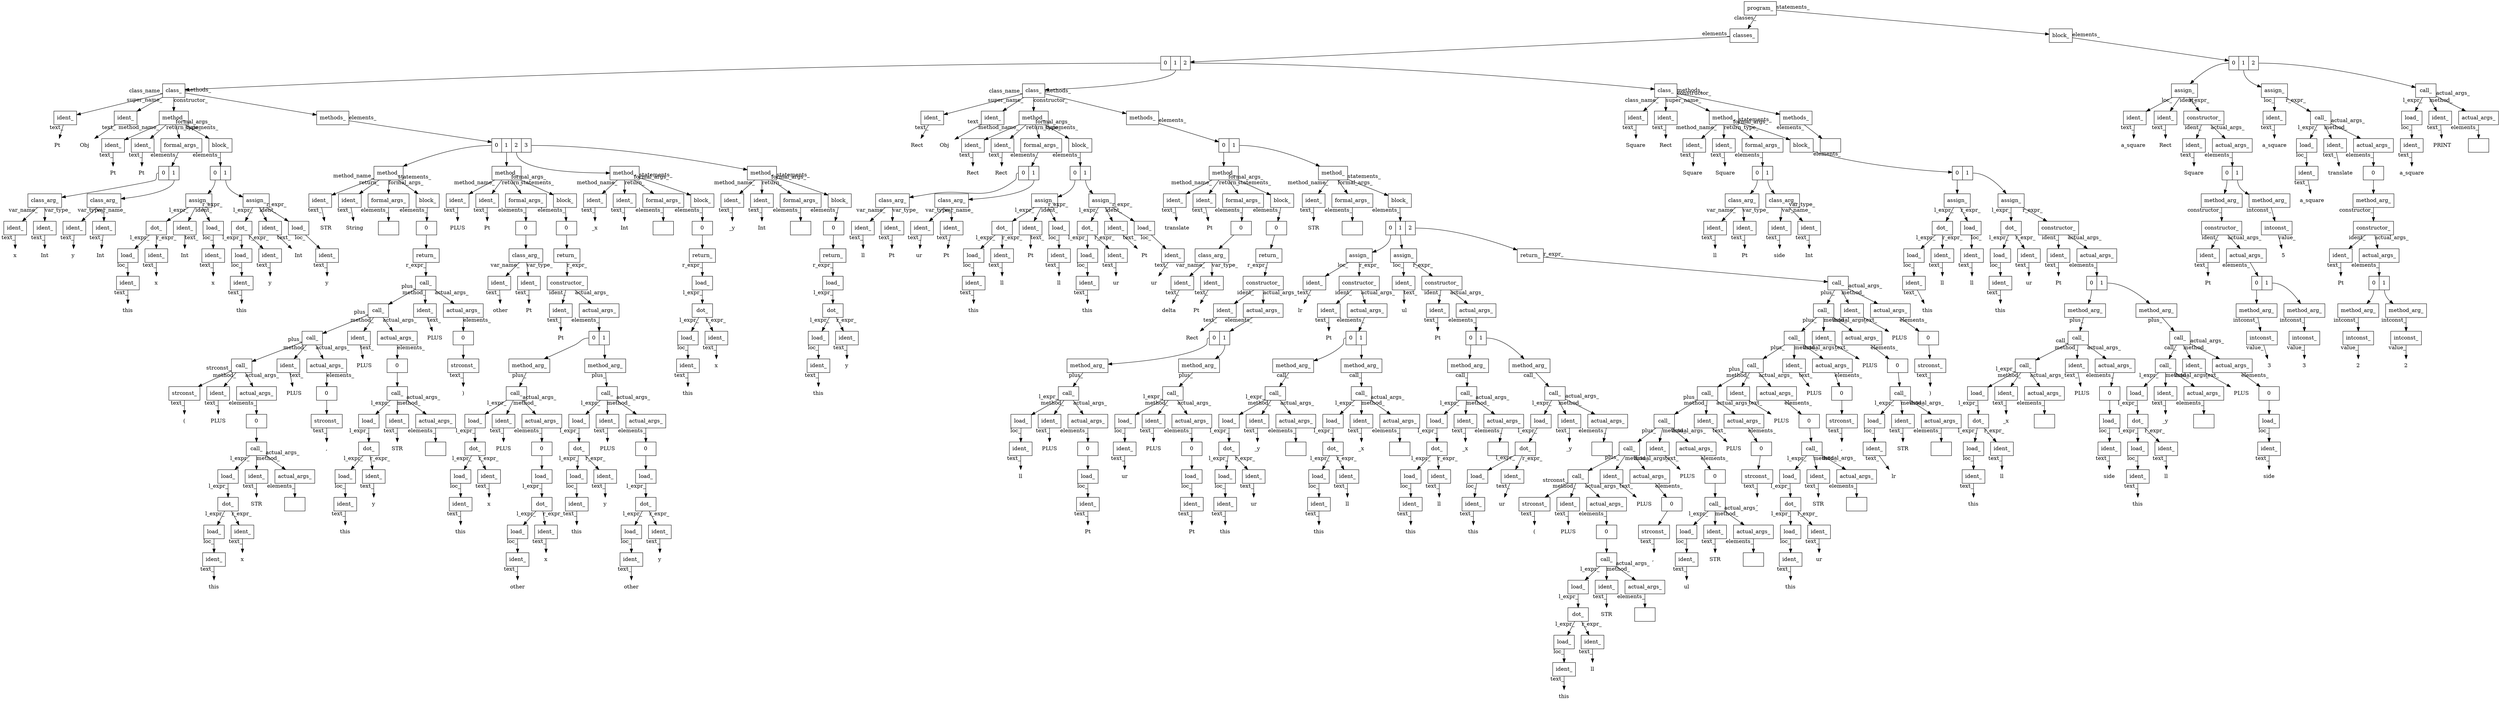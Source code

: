 digraph AST {
root[shape=box,label="program_"];
node_1[shape=box,label="classes_"];
node_2[shape=record,label="<e_0>0|<e_1>1|<e_2>2"];
node_3[shape=box,label="class_"];
node_4[shape=box,label="ident_"];
node_5[shape=plaintext,label="Pt"];
node_4 -> node_5 [taillabel="text_"];
node_3 -> node_4 [taillabel="class_name_"];
node_6[shape=box,label="ident_"];
node_7[shape=plaintext,label="Obj"];
node_6 -> node_7 [taillabel="text_"];
node_3 -> node_6 [taillabel="super_name_"];
node_8[shape=box,label="method_"];
node_9[shape=box,label="ident_"];
node_10[shape=plaintext,label="Pt"];
node_9 -> node_10 [taillabel="text_"];
node_8 -> node_9 [taillabel="method_name_"];
node_11[shape=box,label="ident_"];
node_12[shape=plaintext,label="Pt"];
node_11 -> node_12 [taillabel="text_"];
node_8 -> node_11 [taillabel="return_type_"];
node_13[shape=box,label="formal_args_"];
node_14[shape=record,label="<e_0>0|<e_1>1"];
node_15[shape=box,label="class_arg_"];
node_16[shape=box,label="ident_"];
node_17[shape=plaintext,label="x"];
node_16 -> node_17 [taillabel="text_"];
node_15 -> node_16 [taillabel="var_name_"];
node_18[shape=box,label="ident_"];
node_19[shape=plaintext,label="Int"];
node_18 -> node_19 [taillabel="text_"];
node_15 -> node_18 [taillabel="var_type_"];
node_14:e_0 -> node_15;
node_20[shape=box,label="class_arg_"];
node_21[shape=box,label="ident_"];
node_22[shape=plaintext,label="y"];
node_21 -> node_22 [taillabel="text_"];
node_20 -> node_21 [taillabel="var_name_"];
node_23[shape=box,label="ident_"];
node_24[shape=plaintext,label="Int"];
node_23 -> node_24 [taillabel="text_"];
node_20 -> node_23 [taillabel="var_type_"];
node_14:e_1 -> node_20;
node_13 -> node_14 [taillabel="elements_"];
node_8 -> node_13 [taillabel="formal_args_"];
node_25[shape=box,label="block_"];
node_26[shape=record,label="<e_0>0|<e_1>1"];
node_27[shape=box,label="assign_"];
node_28[shape=box,label="dot_"];
node_29[shape=box,label="load_"];
node_30[shape=box,label="ident_"];
node_31[shape=plaintext,label="this"];
node_30 -> node_31 [taillabel="text_"];
node_29 -> node_30 [taillabel="loc_"];
node_28 -> node_29 [taillabel="l_expr_"];
node_32[shape=box,label="ident_"];
node_33[shape=plaintext,label="x"];
node_32 -> node_33 [taillabel="text_"];
node_28 -> node_32 [taillabel="r_expr_"];
node_27 -> node_28 [taillabel="l_expr_"];
node_34[shape=box,label="ident_"];
node_35[shape=plaintext,label="Int"];
node_34 -> node_35 [taillabel="text_"];
node_27 -> node_34 [taillabel="ident_"];
node_36[shape=box,label="load_"];
node_37[shape=box,label="ident_"];
node_38[shape=plaintext,label="x"];
node_37 -> node_38 [taillabel="text_"];
node_36 -> node_37 [taillabel="loc_"];
node_27 -> node_36 [taillabel="r_expr_"];
node_26:e_0 -> node_27;
node_39[shape=box,label="assign_"];
node_40[shape=box,label="dot_"];
node_41[shape=box,label="load_"];
node_42[shape=box,label="ident_"];
node_43[shape=plaintext,label="this"];
node_42 -> node_43 [taillabel="text_"];
node_41 -> node_42 [taillabel="loc_"];
node_40 -> node_41 [taillabel="l_expr_"];
node_44[shape=box,label="ident_"];
node_45[shape=plaintext,label="y"];
node_44 -> node_45 [taillabel="text_"];
node_40 -> node_44 [taillabel="r_expr_"];
node_39 -> node_40 [taillabel="l_expr_"];
node_46[shape=box,label="ident_"];
node_47[shape=plaintext,label="Int"];
node_46 -> node_47 [taillabel="text_"];
node_39 -> node_46 [taillabel="ident_"];
node_48[shape=box,label="load_"];
node_49[shape=box,label="ident_"];
node_50[shape=plaintext,label="y"];
node_49 -> node_50 [taillabel="text_"];
node_48 -> node_49 [taillabel="loc_"];
node_39 -> node_48 [taillabel="r_expr_"];
node_26:e_1 -> node_39;
node_25 -> node_26 [taillabel="elements_"];
node_8 -> node_25 [taillabel="statements_"];
node_3 -> node_8 [taillabel="constructor_"];
node_51[shape=box,label="methods_"];
node_52[shape=record,label="<e_0>0|<e_1>1|<e_2>2|<e_3>3"];
node_53[shape=box,label="method_"];
node_54[shape=box,label="ident_"];
node_55[shape=plaintext,label="STR"];
node_54 -> node_55 [taillabel="text_"];
node_53 -> node_54 [taillabel="method_name_"];
node_56[shape=box,label="ident_"];
node_57[shape=plaintext,label="String"];
node_56 -> node_57 [taillabel="text_"];
node_53 -> node_56 [taillabel="return_"];
node_58[shape=box,label="formal_args_"];
node_59[shape=record,label=""];
node_58 -> node_59 [taillabel="elements_"];
node_53 -> node_58 [taillabel="formal_args_"];
node_60[shape=box,label="block_"];
node_61[shape=record,label="<e_0>0"];
node_62[shape=box,label="return_"];
node_63[shape=box,label="call_"];
node_64[shape=box,label="call_"];
node_65[shape=box,label="call_"];
node_66[shape=box,label="call_"];
node_67[shape=box,label="strconst_"];
node_68[shape=plaintext,label="("];
node_67 -> node_68 [taillabel="text_"];
node_66 -> node_67 [taillabel="strconst_"];
node_69[shape=box,label="ident_"];
node_70[shape=plaintext,label="PLUS"];
node_69 -> node_70 [taillabel="text_"];
node_66 -> node_69 [taillabel="method_"];
node_71[shape=box,label="actual_args_"];
node_72[shape=record,label="<e_0>0"];
node_73[shape=box,label="call_"];
node_74[shape=box,label="load_"];
node_75[shape=box,label="dot_"];
node_76[shape=box,label="load_"];
node_77[shape=box,label="ident_"];
node_78[shape=plaintext,label="this"];
node_77 -> node_78 [taillabel="text_"];
node_76 -> node_77 [taillabel="loc_"];
node_75 -> node_76 [taillabel="l_expr_"];
node_79[shape=box,label="ident_"];
node_80[shape=plaintext,label="x"];
node_79 -> node_80 [taillabel="text_"];
node_75 -> node_79 [taillabel="r_expr_"];
node_74 -> node_75 [taillabel="l_expr_"];
node_73 -> node_74 [taillabel="l_expr_"];
node_81[shape=box,label="ident_"];
node_82[shape=plaintext,label="STR"];
node_81 -> node_82 [taillabel="text_"];
node_73 -> node_81 [taillabel="method_"];
node_83[shape=box,label="actual_args_"];
node_84[shape=record,label=""];
node_83 -> node_84 [taillabel="elements_"];
node_73 -> node_83 [taillabel="actual_args_"];
node_72:e_0 -> node_73;
node_71 -> node_72 [taillabel="elements_"];
node_66 -> node_71 [taillabel="actual_args_"];
node_65 -> node_66 [taillabel="plus_"];
node_85[shape=box,label="ident_"];
node_86[shape=plaintext,label="PLUS"];
node_85 -> node_86 [taillabel="text_"];
node_65 -> node_85 [taillabel="method_"];
node_87[shape=box,label="actual_args_"];
node_88[shape=record,label="<e_0>0"];
node_89[shape=box,label="strconst_"];
node_90[shape=plaintext,label=","];
node_89 -> node_90 [taillabel="text_"];
node_88:e_0 -> node_89;
node_87 -> node_88 [taillabel="elements_"];
node_65 -> node_87 [taillabel="actual_args_"];
node_64 -> node_65 [taillabel="plus_"];
node_91[shape=box,label="ident_"];
node_92[shape=plaintext,label="PLUS"];
node_91 -> node_92 [taillabel="text_"];
node_64 -> node_91 [taillabel="method_"];
node_93[shape=box,label="actual_args_"];
node_94[shape=record,label="<e_0>0"];
node_95[shape=box,label="call_"];
node_96[shape=box,label="load_"];
node_97[shape=box,label="dot_"];
node_98[shape=box,label="load_"];
node_99[shape=box,label="ident_"];
node_100[shape=plaintext,label="this"];
node_99 -> node_100 [taillabel="text_"];
node_98 -> node_99 [taillabel="loc_"];
node_97 -> node_98 [taillabel="l_expr_"];
node_101[shape=box,label="ident_"];
node_102[shape=plaintext,label="y"];
node_101 -> node_102 [taillabel="text_"];
node_97 -> node_101 [taillabel="r_expr_"];
node_96 -> node_97 [taillabel="l_expr_"];
node_95 -> node_96 [taillabel="l_expr_"];
node_103[shape=box,label="ident_"];
node_104[shape=plaintext,label="STR"];
node_103 -> node_104 [taillabel="text_"];
node_95 -> node_103 [taillabel="method_"];
node_105[shape=box,label="actual_args_"];
node_106[shape=record,label=""];
node_105 -> node_106 [taillabel="elements_"];
node_95 -> node_105 [taillabel="actual_args_"];
node_94:e_0 -> node_95;
node_93 -> node_94 [taillabel="elements_"];
node_64 -> node_93 [taillabel="actual_args_"];
node_63 -> node_64 [taillabel="plus_"];
node_107[shape=box,label="ident_"];
node_108[shape=plaintext,label="PLUS"];
node_107 -> node_108 [taillabel="text_"];
node_63 -> node_107 [taillabel="method_"];
node_109[shape=box,label="actual_args_"];
node_110[shape=record,label="<e_0>0"];
node_111[shape=box,label="strconst_"];
node_112[shape=plaintext,label=")"];
node_111 -> node_112 [taillabel="text_"];
node_110:e_0 -> node_111;
node_109 -> node_110 [taillabel="elements_"];
node_63 -> node_109 [taillabel="actual_args_"];
node_62 -> node_63 [taillabel="r_expr_"];
node_61:e_0 -> node_62;
node_60 -> node_61 [taillabel="elements_"];
node_53 -> node_60 [taillabel="statements_"];
node_52:e_0 -> node_53;
node_113[shape=box,label="method_"];
node_114[shape=box,label="ident_"];
node_115[shape=plaintext,label="PLUS"];
node_114 -> node_115 [taillabel="text_"];
node_113 -> node_114 [taillabel="method_name_"];
node_116[shape=box,label="ident_"];
node_117[shape=plaintext,label="Pt"];
node_116 -> node_117 [taillabel="text_"];
node_113 -> node_116 [taillabel="return_"];
node_118[shape=box,label="formal_args_"];
node_119[shape=record,label="<e_0>0"];
node_120[shape=box,label="class_arg_"];
node_121[shape=box,label="ident_"];
node_122[shape=plaintext,label="other"];
node_121 -> node_122 [taillabel="text_"];
node_120 -> node_121 [taillabel="var_name_"];
node_123[shape=box,label="ident_"];
node_124[shape=plaintext,label="Pt"];
node_123 -> node_124 [taillabel="text_"];
node_120 -> node_123 [taillabel="var_type_"];
node_119:e_0 -> node_120;
node_118 -> node_119 [taillabel="elements_"];
node_113 -> node_118 [taillabel="formal_args_"];
node_125[shape=box,label="block_"];
node_126[shape=record,label="<e_0>0"];
node_127[shape=box,label="return_"];
node_128[shape=box,label="constructor_"];
node_129[shape=box,label="ident_"];
node_130[shape=plaintext,label="Pt"];
node_129 -> node_130 [taillabel="text_"];
node_128 -> node_129 [taillabel="ident_"];
node_131[shape=box,label="actual_args_"];
node_132[shape=record,label="<e_0>0|<e_1>1"];
node_133[shape=box,label="method_arg_"];
node_134[shape=box,label="call_"];
node_135[shape=box,label="load_"];
node_136[shape=box,label="dot_"];
node_137[shape=box,label="load_"];
node_138[shape=box,label="ident_"];
node_139[shape=plaintext,label="this"];
node_138 -> node_139 [taillabel="text_"];
node_137 -> node_138 [taillabel="loc_"];
node_136 -> node_137 [taillabel="l_expr_"];
node_140[shape=box,label="ident_"];
node_141[shape=plaintext,label="x"];
node_140 -> node_141 [taillabel="text_"];
node_136 -> node_140 [taillabel="r_expr_"];
node_135 -> node_136 [taillabel="l_expr_"];
node_134 -> node_135 [taillabel="l_expr_"];
node_142[shape=box,label="ident_"];
node_143[shape=plaintext,label="PLUS"];
node_142 -> node_143 [taillabel="text_"];
node_134 -> node_142 [taillabel="method_"];
node_144[shape=box,label="actual_args_"];
node_145[shape=record,label="<e_0>0"];
node_146[shape=box,label="load_"];
node_147[shape=box,label="dot_"];
node_148[shape=box,label="load_"];
node_149[shape=box,label="ident_"];
node_150[shape=plaintext,label="other"];
node_149 -> node_150 [taillabel="text_"];
node_148 -> node_149 [taillabel="loc_"];
node_147 -> node_148 [taillabel="l_expr_"];
node_151[shape=box,label="ident_"];
node_152[shape=plaintext,label="x"];
node_151 -> node_152 [taillabel="text_"];
node_147 -> node_151 [taillabel="r_expr_"];
node_146 -> node_147 [taillabel="l_expr_"];
node_145:e_0 -> node_146;
node_144 -> node_145 [taillabel="elements_"];
node_134 -> node_144 [taillabel="actual_args_"];
node_133 -> node_134 [taillabel="plus_"];
node_132:e_0 -> node_133;
node_153[shape=box,label="method_arg_"];
node_154[shape=box,label="call_"];
node_155[shape=box,label="load_"];
node_156[shape=box,label="dot_"];
node_157[shape=box,label="load_"];
node_158[shape=box,label="ident_"];
node_159[shape=plaintext,label="this"];
node_158 -> node_159 [taillabel="text_"];
node_157 -> node_158 [taillabel="loc_"];
node_156 -> node_157 [taillabel="l_expr_"];
node_160[shape=box,label="ident_"];
node_161[shape=plaintext,label="y"];
node_160 -> node_161 [taillabel="text_"];
node_156 -> node_160 [taillabel="r_expr_"];
node_155 -> node_156 [taillabel="l_expr_"];
node_154 -> node_155 [taillabel="l_expr_"];
node_162[shape=box,label="ident_"];
node_163[shape=plaintext,label="PLUS"];
node_162 -> node_163 [taillabel="text_"];
node_154 -> node_162 [taillabel="method_"];
node_164[shape=box,label="actual_args_"];
node_165[shape=record,label="<e_0>0"];
node_166[shape=box,label="load_"];
node_167[shape=box,label="dot_"];
node_168[shape=box,label="load_"];
node_169[shape=box,label="ident_"];
node_170[shape=plaintext,label="other"];
node_169 -> node_170 [taillabel="text_"];
node_168 -> node_169 [taillabel="loc_"];
node_167 -> node_168 [taillabel="l_expr_"];
node_171[shape=box,label="ident_"];
node_172[shape=plaintext,label="y"];
node_171 -> node_172 [taillabel="text_"];
node_167 -> node_171 [taillabel="r_expr_"];
node_166 -> node_167 [taillabel="l_expr_"];
node_165:e_0 -> node_166;
node_164 -> node_165 [taillabel="elements_"];
node_154 -> node_164 [taillabel="actual_args_"];
node_153 -> node_154 [taillabel="plus_"];
node_132:e_1 -> node_153;
node_131 -> node_132 [taillabel="elements_"];
node_128 -> node_131 [taillabel="actual_args_"];
node_127 -> node_128 [taillabel="r_expr_"];
node_126:e_0 -> node_127;
node_125 -> node_126 [taillabel="elements_"];
node_113 -> node_125 [taillabel="statements_"];
node_52:e_1 -> node_113;
node_173[shape=box,label="method_"];
node_174[shape=box,label="ident_"];
node_175[shape=plaintext,label="_x"];
node_174 -> node_175 [taillabel="text_"];
node_173 -> node_174 [taillabel="method_name_"];
node_176[shape=box,label="ident_"];
node_177[shape=plaintext,label="Int"];
node_176 -> node_177 [taillabel="text_"];
node_173 -> node_176 [taillabel="return_"];
node_178[shape=box,label="formal_args_"];
node_179[shape=record,label=""];
node_178 -> node_179 [taillabel="elements_"];
node_173 -> node_178 [taillabel="formal_args_"];
node_180[shape=box,label="block_"];
node_181[shape=record,label="<e_0>0"];
node_182[shape=box,label="return_"];
node_183[shape=box,label="load_"];
node_184[shape=box,label="dot_"];
node_185[shape=box,label="load_"];
node_186[shape=box,label="ident_"];
node_187[shape=plaintext,label="this"];
node_186 -> node_187 [taillabel="text_"];
node_185 -> node_186 [taillabel="loc_"];
node_184 -> node_185 [taillabel="l_expr_"];
node_188[shape=box,label="ident_"];
node_189[shape=plaintext,label="x"];
node_188 -> node_189 [taillabel="text_"];
node_184 -> node_188 [taillabel="r_expr_"];
node_183 -> node_184 [taillabel="l_expr_"];
node_182 -> node_183 [taillabel="r_expr_"];
node_181:e_0 -> node_182;
node_180 -> node_181 [taillabel="elements_"];
node_173 -> node_180 [taillabel="statements_"];
node_52:e_2 -> node_173;
node_190[shape=box,label="method_"];
node_191[shape=box,label="ident_"];
node_192[shape=plaintext,label="_y"];
node_191 -> node_192 [taillabel="text_"];
node_190 -> node_191 [taillabel="method_name_"];
node_193[shape=box,label="ident_"];
node_194[shape=plaintext,label="Int"];
node_193 -> node_194 [taillabel="text_"];
node_190 -> node_193 [taillabel="return_"];
node_195[shape=box,label="formal_args_"];
node_196[shape=record,label=""];
node_195 -> node_196 [taillabel="elements_"];
node_190 -> node_195 [taillabel="formal_args_"];
node_197[shape=box,label="block_"];
node_198[shape=record,label="<e_0>0"];
node_199[shape=box,label="return_"];
node_200[shape=box,label="load_"];
node_201[shape=box,label="dot_"];
node_202[shape=box,label="load_"];
node_203[shape=box,label="ident_"];
node_204[shape=plaintext,label="this"];
node_203 -> node_204 [taillabel="text_"];
node_202 -> node_203 [taillabel="loc_"];
node_201 -> node_202 [taillabel="l_expr_"];
node_205[shape=box,label="ident_"];
node_206[shape=plaintext,label="y"];
node_205 -> node_206 [taillabel="text_"];
node_201 -> node_205 [taillabel="r_expr_"];
node_200 -> node_201 [taillabel="l_expr_"];
node_199 -> node_200 [taillabel="r_expr_"];
node_198:e_0 -> node_199;
node_197 -> node_198 [taillabel="elements_"];
node_190 -> node_197 [taillabel="statements_"];
node_52:e_3 -> node_190;
node_51 -> node_52 [taillabel="elements_"];
node_3 -> node_51 [taillabel="methods_"];
node_2:e_0 -> node_3;
node_207[shape=box,label="class_"];
node_208[shape=box,label="ident_"];
node_209[shape=plaintext,label="Rect"];
node_208 -> node_209 [taillabel="text_"];
node_207 -> node_208 [taillabel="class_name_"];
node_210[shape=box,label="ident_"];
node_211[shape=plaintext,label="Obj"];
node_210 -> node_211 [taillabel="text_"];
node_207 -> node_210 [taillabel="super_name_"];
node_212[shape=box,label="method_"];
node_213[shape=box,label="ident_"];
node_214[shape=plaintext,label="Rect"];
node_213 -> node_214 [taillabel="text_"];
node_212 -> node_213 [taillabel="method_name_"];
node_215[shape=box,label="ident_"];
node_216[shape=plaintext,label="Rect"];
node_215 -> node_216 [taillabel="text_"];
node_212 -> node_215 [taillabel="return_type_"];
node_217[shape=box,label="formal_args_"];
node_218[shape=record,label="<e_0>0|<e_1>1"];
node_219[shape=box,label="class_arg_"];
node_220[shape=box,label="ident_"];
node_221[shape=plaintext,label="ll"];
node_220 -> node_221 [taillabel="text_"];
node_219 -> node_220 [taillabel="var_name_"];
node_222[shape=box,label="ident_"];
node_223[shape=plaintext,label="Pt"];
node_222 -> node_223 [taillabel="text_"];
node_219 -> node_222 [taillabel="var_type_"];
node_218:e_0 -> node_219;
node_224[shape=box,label="class_arg_"];
node_225[shape=box,label="ident_"];
node_226[shape=plaintext,label="ur"];
node_225 -> node_226 [taillabel="text_"];
node_224 -> node_225 [taillabel="var_name_"];
node_227[shape=box,label="ident_"];
node_228[shape=plaintext,label="Pt"];
node_227 -> node_228 [taillabel="text_"];
node_224 -> node_227 [taillabel="var_type_"];
node_218:e_1 -> node_224;
node_217 -> node_218 [taillabel="elements_"];
node_212 -> node_217 [taillabel="formal_args_"];
node_229[shape=box,label="block_"];
node_230[shape=record,label="<e_0>0|<e_1>1"];
node_231[shape=box,label="assign_"];
node_232[shape=box,label="dot_"];
node_233[shape=box,label="load_"];
node_234[shape=box,label="ident_"];
node_235[shape=plaintext,label="this"];
node_234 -> node_235 [taillabel="text_"];
node_233 -> node_234 [taillabel="loc_"];
node_232 -> node_233 [taillabel="l_expr_"];
node_236[shape=box,label="ident_"];
node_237[shape=plaintext,label="ll"];
node_236 -> node_237 [taillabel="text_"];
node_232 -> node_236 [taillabel="r_expr_"];
node_231 -> node_232 [taillabel="l_expr_"];
node_238[shape=box,label="ident_"];
node_239[shape=plaintext,label="Pt"];
node_238 -> node_239 [taillabel="text_"];
node_231 -> node_238 [taillabel="ident_"];
node_240[shape=box,label="load_"];
node_241[shape=box,label="ident_"];
node_242[shape=plaintext,label="ll"];
node_241 -> node_242 [taillabel="text_"];
node_240 -> node_241 [taillabel="loc_"];
node_231 -> node_240 [taillabel="r_expr_"];
node_230:e_0 -> node_231;
node_243[shape=box,label="assign_"];
node_244[shape=box,label="dot_"];
node_245[shape=box,label="load_"];
node_246[shape=box,label="ident_"];
node_247[shape=plaintext,label="this"];
node_246 -> node_247 [taillabel="text_"];
node_245 -> node_246 [taillabel="loc_"];
node_244 -> node_245 [taillabel="l_expr_"];
node_248[shape=box,label="ident_"];
node_249[shape=plaintext,label="ur"];
node_248 -> node_249 [taillabel="text_"];
node_244 -> node_248 [taillabel="r_expr_"];
node_243 -> node_244 [taillabel="l_expr_"];
node_250[shape=box,label="ident_"];
node_251[shape=plaintext,label="Pt"];
node_250 -> node_251 [taillabel="text_"];
node_243 -> node_250 [taillabel="ident_"];
node_252[shape=box,label="load_"];
node_253[shape=box,label="ident_"];
node_254[shape=plaintext,label="ur"];
node_253 -> node_254 [taillabel="text_"];
node_252 -> node_253 [taillabel="loc_"];
node_243 -> node_252 [taillabel="r_expr_"];
node_230:e_1 -> node_243;
node_229 -> node_230 [taillabel="elements_"];
node_212 -> node_229 [taillabel="statements_"];
node_207 -> node_212 [taillabel="constructor_"];
node_255[shape=box,label="methods_"];
node_256[shape=record,label="<e_0>0|<e_1>1"];
node_257[shape=box,label="method_"];
node_258[shape=box,label="ident_"];
node_259[shape=plaintext,label="translate"];
node_258 -> node_259 [taillabel="text_"];
node_257 -> node_258 [taillabel="method_name_"];
node_260[shape=box,label="ident_"];
node_261[shape=plaintext,label="Pt"];
node_260 -> node_261 [taillabel="text_"];
node_257 -> node_260 [taillabel="return_"];
node_262[shape=box,label="formal_args_"];
node_263[shape=record,label="<e_0>0"];
node_264[shape=box,label="class_arg_"];
node_265[shape=box,label="ident_"];
node_266[shape=plaintext,label="delta"];
node_265 -> node_266 [taillabel="text_"];
node_264 -> node_265 [taillabel="var_name_"];
node_267[shape=box,label="ident_"];
node_268[shape=plaintext,label="Pt"];
node_267 -> node_268 [taillabel="text_"];
node_264 -> node_267 [taillabel="var_type_"];
node_263:e_0 -> node_264;
node_262 -> node_263 [taillabel="elements_"];
node_257 -> node_262 [taillabel="formal_args_"];
node_269[shape=box,label="block_"];
node_270[shape=record,label="<e_0>0"];
node_271[shape=box,label="return_"];
node_272[shape=box,label="constructor_"];
node_273[shape=box,label="ident_"];
node_274[shape=plaintext,label="Rect"];
node_273 -> node_274 [taillabel="text_"];
node_272 -> node_273 [taillabel="ident_"];
node_275[shape=box,label="actual_args_"];
node_276[shape=record,label="<e_0>0|<e_1>1"];
node_277[shape=box,label="method_arg_"];
node_278[shape=box,label="call_"];
node_279[shape=box,label="load_"];
node_280[shape=box,label="ident_"];
node_281[shape=plaintext,label="ll"];
node_280 -> node_281 [taillabel="text_"];
node_279 -> node_280 [taillabel="loc_"];
node_278 -> node_279 [taillabel="l_expr_"];
node_282[shape=box,label="ident_"];
node_283[shape=plaintext,label="PLUS"];
node_282 -> node_283 [taillabel="text_"];
node_278 -> node_282 [taillabel="method_"];
node_284[shape=box,label="actual_args_"];
node_285[shape=record,label="<e_0>0"];
node_286[shape=box,label="load_"];
node_287[shape=box,label="ident_"];
node_288[shape=plaintext,label="Pt"];
node_287 -> node_288 [taillabel="text_"];
node_286 -> node_287 [taillabel="loc_"];
node_285:e_0 -> node_286;
node_284 -> node_285 [taillabel="elements_"];
node_278 -> node_284 [taillabel="actual_args_"];
node_277 -> node_278 [taillabel="plus_"];
node_276:e_0 -> node_277;
node_289[shape=box,label="method_arg_"];
node_290[shape=box,label="call_"];
node_291[shape=box,label="load_"];
node_292[shape=box,label="ident_"];
node_293[shape=plaintext,label="ur"];
node_292 -> node_293 [taillabel="text_"];
node_291 -> node_292 [taillabel="loc_"];
node_290 -> node_291 [taillabel="l_expr_"];
node_294[shape=box,label="ident_"];
node_295[shape=plaintext,label="PLUS"];
node_294 -> node_295 [taillabel="text_"];
node_290 -> node_294 [taillabel="method_"];
node_296[shape=box,label="actual_args_"];
node_297[shape=record,label="<e_0>0"];
node_298[shape=box,label="load_"];
node_299[shape=box,label="ident_"];
node_300[shape=plaintext,label="Pt"];
node_299 -> node_300 [taillabel="text_"];
node_298 -> node_299 [taillabel="loc_"];
node_297:e_0 -> node_298;
node_296 -> node_297 [taillabel="elements_"];
node_290 -> node_296 [taillabel="actual_args_"];
node_289 -> node_290 [taillabel="plus_"];
node_276:e_1 -> node_289;
node_275 -> node_276 [taillabel="elements_"];
node_272 -> node_275 [taillabel="actual_args_"];
node_271 -> node_272 [taillabel="r_expr_"];
node_270:e_0 -> node_271;
node_269 -> node_270 [taillabel="elements_"];
node_257 -> node_269 [taillabel="statements_"];
node_256:e_0 -> node_257;
node_301[shape=box,label="method_"];
node_302[shape=box,label="ident_"];
node_303[shape=plaintext,label="STR"];
node_302 -> node_303 [taillabel="text_"];
node_301 -> node_302 [taillabel="method_name_"];
node_304[shape=box,label="formal_args_"];
node_305[shape=record,label=""];
node_304 -> node_305 [taillabel="elements_"];
node_301 -> node_304 [taillabel="formal_args_"];
node_306[shape=box,label="block_"];
node_307[shape=record,label="<e_0>0|<e_1>1|<e_2>2"];
node_308[shape=box,label="assign_"];
node_309[shape=box,label="ident_"];
node_310[shape=plaintext,label="lr"];
node_309 -> node_310 [taillabel="text_"];
node_308 -> node_309 [taillabel="loc_"];
node_311[shape=box,label="constructor_"];
node_312[shape=box,label="ident_"];
node_313[shape=plaintext,label="Pt"];
node_312 -> node_313 [taillabel="text_"];
node_311 -> node_312 [taillabel="ident_"];
node_314[shape=box,label="actual_args_"];
node_315[shape=record,label="<e_0>0|<e_1>1"];
node_316[shape=box,label="method_arg_"];
node_317[shape=box,label="call_"];
node_318[shape=box,label="load_"];
node_319[shape=box,label="dot_"];
node_320[shape=box,label="load_"];
node_321[shape=box,label="ident_"];
node_322[shape=plaintext,label="this"];
node_321 -> node_322 [taillabel="text_"];
node_320 -> node_321 [taillabel="loc_"];
node_319 -> node_320 [taillabel="l_expr_"];
node_323[shape=box,label="ident_"];
node_324[shape=plaintext,label="ur"];
node_323 -> node_324 [taillabel="text_"];
node_319 -> node_323 [taillabel="r_expr_"];
node_318 -> node_319 [taillabel="l_expr_"];
node_317 -> node_318 [taillabel="l_expr_"];
node_325[shape=box,label="ident_"];
node_326[shape=plaintext,label="_y"];
node_325 -> node_326 [taillabel="text_"];
node_317 -> node_325 [taillabel="method_"];
node_327[shape=box,label="actual_args_"];
node_328[shape=record,label=""];
node_327 -> node_328 [taillabel="elements_"];
node_317 -> node_327 [taillabel="actual_args_"];
node_316 -> node_317 [taillabel="call_"];
node_315:e_0 -> node_316;
node_329[shape=box,label="method_arg_"];
node_330[shape=box,label="call_"];
node_331[shape=box,label="load_"];
node_332[shape=box,label="dot_"];
node_333[shape=box,label="load_"];
node_334[shape=box,label="ident_"];
node_335[shape=plaintext,label="this"];
node_334 -> node_335 [taillabel="text_"];
node_333 -> node_334 [taillabel="loc_"];
node_332 -> node_333 [taillabel="l_expr_"];
node_336[shape=box,label="ident_"];
node_337[shape=plaintext,label="ll"];
node_336 -> node_337 [taillabel="text_"];
node_332 -> node_336 [taillabel="r_expr_"];
node_331 -> node_332 [taillabel="l_expr_"];
node_330 -> node_331 [taillabel="l_expr_"];
node_338[shape=box,label="ident_"];
node_339[shape=plaintext,label="_x"];
node_338 -> node_339 [taillabel="text_"];
node_330 -> node_338 [taillabel="method_"];
node_340[shape=box,label="actual_args_"];
node_341[shape=record,label=""];
node_340 -> node_341 [taillabel="elements_"];
node_330 -> node_340 [taillabel="actual_args_"];
node_329 -> node_330 [taillabel="call_"];
node_315:e_1 -> node_329;
node_314 -> node_315 [taillabel="elements_"];
node_311 -> node_314 [taillabel="actual_args_"];
node_308 -> node_311 [taillabel="r_expr_"];
node_307:e_0 -> node_308;
node_342[shape=box,label="assign_"];
node_343[shape=box,label="ident_"];
node_344[shape=plaintext,label="ul"];
node_343 -> node_344 [taillabel="text_"];
node_342 -> node_343 [taillabel="loc_"];
node_345[shape=box,label="constructor_"];
node_346[shape=box,label="ident_"];
node_347[shape=plaintext,label="Pt"];
node_346 -> node_347 [taillabel="text_"];
node_345 -> node_346 [taillabel="ident_"];
node_348[shape=box,label="actual_args_"];
node_349[shape=record,label="<e_0>0|<e_1>1"];
node_350[shape=box,label="method_arg_"];
node_351[shape=box,label="call_"];
node_352[shape=box,label="load_"];
node_353[shape=box,label="dot_"];
node_354[shape=box,label="load_"];
node_355[shape=box,label="ident_"];
node_356[shape=plaintext,label="this"];
node_355 -> node_356 [taillabel="text_"];
node_354 -> node_355 [taillabel="loc_"];
node_353 -> node_354 [taillabel="l_expr_"];
node_357[shape=box,label="ident_"];
node_358[shape=plaintext,label="ll"];
node_357 -> node_358 [taillabel="text_"];
node_353 -> node_357 [taillabel="r_expr_"];
node_352 -> node_353 [taillabel="l_expr_"];
node_351 -> node_352 [taillabel="l_expr_"];
node_359[shape=box,label="ident_"];
node_360[shape=plaintext,label="_x"];
node_359 -> node_360 [taillabel="text_"];
node_351 -> node_359 [taillabel="method_"];
node_361[shape=box,label="actual_args_"];
node_362[shape=record,label=""];
node_361 -> node_362 [taillabel="elements_"];
node_351 -> node_361 [taillabel="actual_args_"];
node_350 -> node_351 [taillabel="call_"];
node_349:e_0 -> node_350;
node_363[shape=box,label="method_arg_"];
node_364[shape=box,label="call_"];
node_365[shape=box,label="load_"];
node_366[shape=box,label="dot_"];
node_367[shape=box,label="load_"];
node_368[shape=box,label="ident_"];
node_369[shape=plaintext,label="this"];
node_368 -> node_369 [taillabel="text_"];
node_367 -> node_368 [taillabel="loc_"];
node_366 -> node_367 [taillabel="l_expr_"];
node_370[shape=box,label="ident_"];
node_371[shape=plaintext,label="ur"];
node_370 -> node_371 [taillabel="text_"];
node_366 -> node_370 [taillabel="r_expr_"];
node_365 -> node_366 [taillabel="l_expr_"];
node_364 -> node_365 [taillabel="l_expr_"];
node_372[shape=box,label="ident_"];
node_373[shape=plaintext,label="_y"];
node_372 -> node_373 [taillabel="text_"];
node_364 -> node_372 [taillabel="method_"];
node_374[shape=box,label="actual_args_"];
node_375[shape=record,label=""];
node_374 -> node_375 [taillabel="elements_"];
node_364 -> node_374 [taillabel="actual_args_"];
node_363 -> node_364 [taillabel="call_"];
node_349:e_1 -> node_363;
node_348 -> node_349 [taillabel="elements_"];
node_345 -> node_348 [taillabel="actual_args_"];
node_342 -> node_345 [taillabel="r_expr_"];
node_307:e_1 -> node_342;
node_376[shape=box,label="return_"];
node_377[shape=box,label="call_"];
node_378[shape=box,label="call_"];
node_379[shape=box,label="call_"];
node_380[shape=box,label="call_"];
node_381[shape=box,label="call_"];
node_382[shape=box,label="call_"];
node_383[shape=box,label="call_"];
node_384[shape=box,label="call_"];
node_385[shape=box,label="strconst_"];
node_386[shape=plaintext,label="("];
node_385 -> node_386 [taillabel="text_"];
node_384 -> node_385 [taillabel="strconst_"];
node_387[shape=box,label="ident_"];
node_388[shape=plaintext,label="PLUS"];
node_387 -> node_388 [taillabel="text_"];
node_384 -> node_387 [taillabel="method_"];
node_389[shape=box,label="actual_args_"];
node_390[shape=record,label="<e_0>0"];
node_391[shape=box,label="call_"];
node_392[shape=box,label="load_"];
node_393[shape=box,label="dot_"];
node_394[shape=box,label="load_"];
node_395[shape=box,label="ident_"];
node_396[shape=plaintext,label="this"];
node_395 -> node_396 [taillabel="text_"];
node_394 -> node_395 [taillabel="loc_"];
node_393 -> node_394 [taillabel="l_expr_"];
node_397[shape=box,label="ident_"];
node_398[shape=plaintext,label="ll"];
node_397 -> node_398 [taillabel="text_"];
node_393 -> node_397 [taillabel="r_expr_"];
node_392 -> node_393 [taillabel="l_expr_"];
node_391 -> node_392 [taillabel="l_expr_"];
node_399[shape=box,label="ident_"];
node_400[shape=plaintext,label="STR"];
node_399 -> node_400 [taillabel="text_"];
node_391 -> node_399 [taillabel="method_"];
node_401[shape=box,label="actual_args_"];
node_402[shape=record,label=""];
node_401 -> node_402 [taillabel="elements_"];
node_391 -> node_401 [taillabel="actual_args_"];
node_390:e_0 -> node_391;
node_389 -> node_390 [taillabel="elements_"];
node_384 -> node_389 [taillabel="actual_args_"];
node_383 -> node_384 [taillabel="plus_"];
node_403[shape=box,label="ident_"];
node_404[shape=plaintext,label="PLUS"];
node_403 -> node_404 [taillabel="text_"];
node_383 -> node_403 [taillabel="method_"];
node_405[shape=box,label="actual_args_"];
node_406[shape=record,label="<e_0>0"];
node_407[shape=box,label="strconst_"];
node_408[shape=plaintext,label=", "];
node_407 -> node_408 [taillabel="text_"];
node_406:e_0 -> node_407;
node_405 -> node_406 [taillabel="elements_"];
node_383 -> node_405 [taillabel="actual_args_"];
node_382 -> node_383 [taillabel="plus_"];
node_409[shape=box,label="ident_"];
node_410[shape=plaintext,label="PLUS"];
node_409 -> node_410 [taillabel="text_"];
node_382 -> node_409 [taillabel="method_"];
node_411[shape=box,label="actual_args_"];
node_412[shape=record,label="<e_0>0"];
node_413[shape=box,label="call_"];
node_414[shape=box,label="load_"];
node_415[shape=box,label="ident_"];
node_416[shape=plaintext,label="ul"];
node_415 -> node_416 [taillabel="text_"];
node_414 -> node_415 [taillabel="loc_"];
node_413 -> node_414 [taillabel="l_expr_"];
node_417[shape=box,label="ident_"];
node_418[shape=plaintext,label="STR"];
node_417 -> node_418 [taillabel="text_"];
node_413 -> node_417 [taillabel="method_"];
node_419[shape=box,label="actual_args_"];
node_420[shape=record,label=""];
node_419 -> node_420 [taillabel="elements_"];
node_413 -> node_419 [taillabel="actual_args_"];
node_412:e_0 -> node_413;
node_411 -> node_412 [taillabel="elements_"];
node_382 -> node_411 [taillabel="actual_args_"];
node_381 -> node_382 [taillabel="plus_"];
node_421[shape=box,label="ident_"];
node_422[shape=plaintext,label="PLUS"];
node_421 -> node_422 [taillabel="text_"];
node_381 -> node_421 [taillabel="method_"];
node_423[shape=box,label="actual_args_"];
node_424[shape=record,label="<e_0>0"];
node_425[shape=box,label="strconst_"];
node_426[shape=plaintext,label=","];
node_425 -> node_426 [taillabel="text_"];
node_424:e_0 -> node_425;
node_423 -> node_424 [taillabel="elements_"];
node_381 -> node_423 [taillabel="actual_args_"];
node_380 -> node_381 [taillabel="plus_"];
node_427[shape=box,label="ident_"];
node_428[shape=plaintext,label="PLUS"];
node_427 -> node_428 [taillabel="text_"];
node_380 -> node_427 [taillabel="method_"];
node_429[shape=box,label="actual_args_"];
node_430[shape=record,label="<e_0>0"];
node_431[shape=box,label="call_"];
node_432[shape=box,label="load_"];
node_433[shape=box,label="dot_"];
node_434[shape=box,label="load_"];
node_435[shape=box,label="ident_"];
node_436[shape=plaintext,label="this"];
node_435 -> node_436 [taillabel="text_"];
node_434 -> node_435 [taillabel="loc_"];
node_433 -> node_434 [taillabel="l_expr_"];
node_437[shape=box,label="ident_"];
node_438[shape=plaintext,label="ur"];
node_437 -> node_438 [taillabel="text_"];
node_433 -> node_437 [taillabel="r_expr_"];
node_432 -> node_433 [taillabel="l_expr_"];
node_431 -> node_432 [taillabel="l_expr_"];
node_439[shape=box,label="ident_"];
node_440[shape=plaintext,label="STR"];
node_439 -> node_440 [taillabel="text_"];
node_431 -> node_439 [taillabel="method_"];
node_441[shape=box,label="actual_args_"];
node_442[shape=record,label=""];
node_441 -> node_442 [taillabel="elements_"];
node_431 -> node_441 [taillabel="actual_args_"];
node_430:e_0 -> node_431;
node_429 -> node_430 [taillabel="elements_"];
node_380 -> node_429 [taillabel="actual_args_"];
node_379 -> node_380 [taillabel="plus_"];
node_443[shape=box,label="ident_"];
node_444[shape=plaintext,label="PLUS"];
node_443 -> node_444 [taillabel="text_"];
node_379 -> node_443 [taillabel="method_"];
node_445[shape=box,label="actual_args_"];
node_446[shape=record,label="<e_0>0"];
node_447[shape=box,label="strconst_"];
node_448[shape=plaintext,label=","];
node_447 -> node_448 [taillabel="text_"];
node_446:e_0 -> node_447;
node_445 -> node_446 [taillabel="elements_"];
node_379 -> node_445 [taillabel="actual_args_"];
node_378 -> node_379 [taillabel="plus_"];
node_449[shape=box,label="ident_"];
node_450[shape=plaintext,label="PLUS"];
node_449 -> node_450 [taillabel="text_"];
node_378 -> node_449 [taillabel="method_"];
node_451[shape=box,label="actual_args_"];
node_452[shape=record,label="<e_0>0"];
node_453[shape=box,label="call_"];
node_454[shape=box,label="load_"];
node_455[shape=box,label="ident_"];
node_456[shape=plaintext,label="lr"];
node_455 -> node_456 [taillabel="text_"];
node_454 -> node_455 [taillabel="loc_"];
node_453 -> node_454 [taillabel="l_expr_"];
node_457[shape=box,label="ident_"];
node_458[shape=plaintext,label="STR"];
node_457 -> node_458 [taillabel="text_"];
node_453 -> node_457 [taillabel="method_"];
node_459[shape=box,label="actual_args_"];
node_460[shape=record,label=""];
node_459 -> node_460 [taillabel="elements_"];
node_453 -> node_459 [taillabel="actual_args_"];
node_452:e_0 -> node_453;
node_451 -> node_452 [taillabel="elements_"];
node_378 -> node_451 [taillabel="actual_args_"];
node_377 -> node_378 [taillabel="plus_"];
node_461[shape=box,label="ident_"];
node_462[shape=plaintext,label="PLUS"];
node_461 -> node_462 [taillabel="text_"];
node_377 -> node_461 [taillabel="method_"];
node_463[shape=box,label="actual_args_"];
node_464[shape=record,label="<e_0>0"];
node_465[shape=box,label="strconst_"];
node_466[shape=plaintext,label=")"];
node_465 -> node_466 [taillabel="text_"];
node_464:e_0 -> node_465;
node_463 -> node_464 [taillabel="elements_"];
node_377 -> node_463 [taillabel="actual_args_"];
node_376 -> node_377 [taillabel="r_expr_"];
node_307:e_2 -> node_376;
node_306 -> node_307 [taillabel="elements_"];
node_301 -> node_306 [taillabel="statements_"];
node_256:e_1 -> node_301;
node_255 -> node_256 [taillabel="elements_"];
node_207 -> node_255 [taillabel="methods_"];
node_2:e_1 -> node_207;
node_467[shape=box,label="class_"];
node_468[shape=box,label="ident_"];
node_469[shape=plaintext,label="Square"];
node_468 -> node_469 [taillabel="text_"];
node_467 -> node_468 [taillabel="class_name_"];
node_470[shape=box,label="ident_"];
node_471[shape=plaintext,label="Rect"];
node_470 -> node_471 [taillabel="text_"];
node_467 -> node_470 [taillabel="super_name_"];
node_472[shape=box,label="method_"];
node_473[shape=box,label="ident_"];
node_474[shape=plaintext,label="Square"];
node_473 -> node_474 [taillabel="text_"];
node_472 -> node_473 [taillabel="method_name_"];
node_475[shape=box,label="ident_"];
node_476[shape=plaintext,label="Square"];
node_475 -> node_476 [taillabel="text_"];
node_472 -> node_475 [taillabel="return_type_"];
node_477[shape=box,label="formal_args_"];
node_478[shape=record,label="<e_0>0|<e_1>1"];
node_479[shape=box,label="class_arg_"];
node_480[shape=box,label="ident_"];
node_481[shape=plaintext,label="ll"];
node_480 -> node_481 [taillabel="text_"];
node_479 -> node_480 [taillabel="var_name_"];
node_482[shape=box,label="ident_"];
node_483[shape=plaintext,label="Pt"];
node_482 -> node_483 [taillabel="text_"];
node_479 -> node_482 [taillabel="var_type_"];
node_478:e_0 -> node_479;
node_484[shape=box,label="class_arg_"];
node_485[shape=box,label="ident_"];
node_486[shape=plaintext,label="side"];
node_485 -> node_486 [taillabel="text_"];
node_484 -> node_485 [taillabel="var_name_"];
node_487[shape=box,label="ident_"];
node_488[shape=plaintext,label="Int"];
node_487 -> node_488 [taillabel="text_"];
node_484 -> node_487 [taillabel="var_type_"];
node_478:e_1 -> node_484;
node_477 -> node_478 [taillabel="elements_"];
node_472 -> node_477 [taillabel="formal_args_"];
node_489[shape=box,label="block_"];
node_490[shape=record,label="<e_0>0|<e_1>1"];
node_491[shape=box,label="assign_"];
node_492[shape=box,label="dot_"];
node_493[shape=box,label="load_"];
node_494[shape=box,label="ident_"];
node_495[shape=plaintext,label="this"];
node_494 -> node_495 [taillabel="text_"];
node_493 -> node_494 [taillabel="loc_"];
node_492 -> node_493 [taillabel="l_expr_"];
node_496[shape=box,label="ident_"];
node_497[shape=plaintext,label="ll"];
node_496 -> node_497 [taillabel="text_"];
node_492 -> node_496 [taillabel="r_expr_"];
node_491 -> node_492 [taillabel="l_expr_"];
node_498[shape=box,label="load_"];
node_499[shape=box,label="ident_"];
node_500[shape=plaintext,label="ll"];
node_499 -> node_500 [taillabel="text_"];
node_498 -> node_499 [taillabel="loc_"];
node_491 -> node_498 [taillabel="r_expr_"];
node_490:e_0 -> node_491;
node_501[shape=box,label="assign_"];
node_502[shape=box,label="dot_"];
node_503[shape=box,label="load_"];
node_504[shape=box,label="ident_"];
node_505[shape=plaintext,label="this"];
node_504 -> node_505 [taillabel="text_"];
node_503 -> node_504 [taillabel="loc_"];
node_502 -> node_503 [taillabel="l_expr_"];
node_506[shape=box,label="ident_"];
node_507[shape=plaintext,label="ur"];
node_506 -> node_507 [taillabel="text_"];
node_502 -> node_506 [taillabel="r_expr_"];
node_501 -> node_502 [taillabel="l_expr_"];
node_508[shape=box,label="constructor_"];
node_509[shape=box,label="ident_"];
node_510[shape=plaintext,label="Pt"];
node_509 -> node_510 [taillabel="text_"];
node_508 -> node_509 [taillabel="ident_"];
node_511[shape=box,label="actual_args_"];
node_512[shape=record,label="<e_0>0|<e_1>1"];
node_513[shape=box,label="method_arg_"];
node_514[shape=box,label="call_"];
node_515[shape=box,label="call_"];
node_516[shape=box,label="load_"];
node_517[shape=box,label="dot_"];
node_518[shape=box,label="load_"];
node_519[shape=box,label="ident_"];
node_520[shape=plaintext,label="this"];
node_519 -> node_520 [taillabel="text_"];
node_518 -> node_519 [taillabel="loc_"];
node_517 -> node_518 [taillabel="l_expr_"];
node_521[shape=box,label="ident_"];
node_522[shape=plaintext,label="ll"];
node_521 -> node_522 [taillabel="text_"];
node_517 -> node_521 [taillabel="r_expr_"];
node_516 -> node_517 [taillabel="l_expr_"];
node_515 -> node_516 [taillabel="l_expr_"];
node_523[shape=box,label="ident_"];
node_524[shape=plaintext,label="_x"];
node_523 -> node_524 [taillabel="text_"];
node_515 -> node_523 [taillabel="method_"];
node_525[shape=box,label="actual_args_"];
node_526[shape=record,label=""];
node_525 -> node_526 [taillabel="elements_"];
node_515 -> node_525 [taillabel="actual_args_"];
node_514 -> node_515 [taillabel="call_"];
node_527[shape=box,label="ident_"];
node_528[shape=plaintext,label="PLUS"];
node_527 -> node_528 [taillabel="text_"];
node_514 -> node_527 [taillabel="method_"];
node_529[shape=box,label="actual_args_"];
node_530[shape=record,label="<e_0>0"];
node_531[shape=box,label="load_"];
node_532[shape=box,label="ident_"];
node_533[shape=plaintext,label="side"];
node_532 -> node_533 [taillabel="text_"];
node_531 -> node_532 [taillabel="loc_"];
node_530:e_0 -> node_531;
node_529 -> node_530 [taillabel="elements_"];
node_514 -> node_529 [taillabel="actual_args_"];
node_513 -> node_514 [taillabel="plus_"];
node_512:e_0 -> node_513;
node_534[shape=box,label="method_arg_"];
node_535[shape=box,label="call_"];
node_536[shape=box,label="call_"];
node_537[shape=box,label="load_"];
node_538[shape=box,label="dot_"];
node_539[shape=box,label="load_"];
node_540[shape=box,label="ident_"];
node_541[shape=plaintext,label="this"];
node_540 -> node_541 [taillabel="text_"];
node_539 -> node_540 [taillabel="loc_"];
node_538 -> node_539 [taillabel="l_expr_"];
node_542[shape=box,label="ident_"];
node_543[shape=plaintext,label="ll"];
node_542 -> node_543 [taillabel="text_"];
node_538 -> node_542 [taillabel="r_expr_"];
node_537 -> node_538 [taillabel="l_expr_"];
node_536 -> node_537 [taillabel="l_expr_"];
node_544[shape=box,label="ident_"];
node_545[shape=plaintext,label="_y"];
node_544 -> node_545 [taillabel="text_"];
node_536 -> node_544 [taillabel="method_"];
node_546[shape=box,label="actual_args_"];
node_547[shape=record,label=""];
node_546 -> node_547 [taillabel="elements_"];
node_536 -> node_546 [taillabel="actual_args_"];
node_535 -> node_536 [taillabel="call_"];
node_548[shape=box,label="ident_"];
node_549[shape=plaintext,label="PLUS"];
node_548 -> node_549 [taillabel="text_"];
node_535 -> node_548 [taillabel="method_"];
node_550[shape=box,label="actual_args_"];
node_551[shape=record,label="<e_0>0"];
node_552[shape=box,label="load_"];
node_553[shape=box,label="ident_"];
node_554[shape=plaintext,label="side"];
node_553 -> node_554 [taillabel="text_"];
node_552 -> node_553 [taillabel="loc_"];
node_551:e_0 -> node_552;
node_550 -> node_551 [taillabel="elements_"];
node_535 -> node_550 [taillabel="actual_args_"];
node_534 -> node_535 [taillabel="plus_"];
node_512:e_1 -> node_534;
node_511 -> node_512 [taillabel="elements_"];
node_508 -> node_511 [taillabel="actual_args_"];
node_501 -> node_508 [taillabel="r_expr_"];
node_490:e_1 -> node_501;
node_489 -> node_490 [taillabel="elements_"];
node_472 -> node_489 [taillabel="statements_"];
node_467 -> node_472 [taillabel="constructor_"];
node_555[shape=box,label="methods_"];
node_556[shape=record,label=""];
node_555 -> node_556 [taillabel="elements_"];
node_467 -> node_555 [taillabel="methods_"];
node_2:e_2 -> node_467;
node_1 -> node_2 [taillabel="elements_"];
root -> node_1 [taillabel="classes_"];
node_557[shape=box,label="block_"];
node_558[shape=record,label="<e_0>0|<e_1>1|<e_2>2"];
node_559[shape=box,label="assign_"];
node_560[shape=box,label="ident_"];
node_561[shape=plaintext,label="a_square"];
node_560 -> node_561 [taillabel="text_"];
node_559 -> node_560 [taillabel="loc_"];
node_562[shape=box,label="ident_"];
node_563[shape=plaintext,label="Rect"];
node_562 -> node_563 [taillabel="text_"];
node_559 -> node_562 [taillabel="ident_"];
node_564[shape=box,label="constructor_"];
node_565[shape=box,label="ident_"];
node_566[shape=plaintext,label="Square"];
node_565 -> node_566 [taillabel="text_"];
node_564 -> node_565 [taillabel="ident_"];
node_567[shape=box,label="actual_args_"];
node_568[shape=record,label="<e_0>0|<e_1>1"];
node_569[shape=box,label="method_arg_"];
node_570[shape=box,label="constructor_"];
node_571[shape=box,label="ident_"];
node_572[shape=plaintext,label="Pt"];
node_571 -> node_572 [taillabel="text_"];
node_570 -> node_571 [taillabel="ident_"];
node_573[shape=box,label="actual_args_"];
node_574[shape=record,label="<e_0>0|<e_1>1"];
node_575[shape=box,label="method_arg_"];
node_576[shape=box,label="intconst_"];
node_577[shape=plaintext,label="3"];
node_576 -> node_577 [taillabel="value_"];
node_575 -> node_576 [taillabel="intconst_"];
node_574:e_0 -> node_575;
node_578[shape=box,label="method_arg_"];
node_579[shape=box,label="intconst_"];
node_580[shape=plaintext,label="3"];
node_579 -> node_580 [taillabel="value_"];
node_578 -> node_579 [taillabel="intconst_"];
node_574:e_1 -> node_578;
node_573 -> node_574 [taillabel="elements_"];
node_570 -> node_573 [taillabel="actual_args_"];
node_569 -> node_570 [taillabel="constructor_"];
node_568:e_0 -> node_569;
node_581[shape=box,label="method_arg_"];
node_582[shape=box,label="intconst_"];
node_583[shape=plaintext,label="5"];
node_582 -> node_583 [taillabel="value_"];
node_581 -> node_582 [taillabel="intconst_"];
node_568:e_1 -> node_581;
node_567 -> node_568 [taillabel="elements_"];
node_564 -> node_567 [taillabel="actual_args_"];
node_559 -> node_564 [taillabel="r_expr_"];
node_558:e_0 -> node_559;
node_584[shape=box,label="assign_"];
node_585[shape=box,label="ident_"];
node_586[shape=plaintext,label="a_square"];
node_585 -> node_586 [taillabel="text_"];
node_584 -> node_585 [taillabel="loc_"];
node_587[shape=box,label="call_"];
node_588[shape=box,label="load_"];
node_589[shape=box,label="ident_"];
node_590[shape=plaintext,label="a_square"];
node_589 -> node_590 [taillabel="text_"];
node_588 -> node_589 [taillabel="loc_"];
node_587 -> node_588 [taillabel="l_expr_"];
node_591[shape=box,label="ident_"];
node_592[shape=plaintext,label="translate"];
node_591 -> node_592 [taillabel="text_"];
node_587 -> node_591 [taillabel="method_"];
node_593[shape=box,label="actual_args_"];
node_594[shape=record,label="<e_0>0"];
node_595[shape=box,label="method_arg_"];
node_596[shape=box,label="constructor_"];
node_597[shape=box,label="ident_"];
node_598[shape=plaintext,label="Pt"];
node_597 -> node_598 [taillabel="text_"];
node_596 -> node_597 [taillabel="ident_"];
node_599[shape=box,label="actual_args_"];
node_600[shape=record,label="<e_0>0|<e_1>1"];
node_601[shape=box,label="method_arg_"];
node_602[shape=box,label="intconst_"];
node_603[shape=plaintext,label="2"];
node_602 -> node_603 [taillabel="value_"];
node_601 -> node_602 [taillabel="intconst_"];
node_600:e_0 -> node_601;
node_604[shape=box,label="method_arg_"];
node_605[shape=box,label="intconst_"];
node_606[shape=plaintext,label="2"];
node_605 -> node_606 [taillabel="value_"];
node_604 -> node_605 [taillabel="intconst_"];
node_600:e_1 -> node_604;
node_599 -> node_600 [taillabel="elements_"];
node_596 -> node_599 [taillabel="actual_args_"];
node_595 -> node_596 [taillabel="constructor_"];
node_594:e_0 -> node_595;
node_593 -> node_594 [taillabel="elements_"];
node_587 -> node_593 [taillabel="actual_args_"];
node_584 -> node_587 [taillabel="r_expr_"];
node_558:e_1 -> node_584;
node_607[shape=box,label="call_"];
node_608[shape=box,label="load_"];
node_609[shape=box,label="ident_"];
node_610[shape=plaintext,label="a_square"];
node_609 -> node_610 [taillabel="text_"];
node_608 -> node_609 [taillabel="loc_"];
node_607 -> node_608 [taillabel="l_expr_"];
node_611[shape=box,label="ident_"];
node_612[shape=plaintext,label="PRINT"];
node_611 -> node_612 [taillabel="text_"];
node_607 -> node_611 [taillabel="method_"];
node_613[shape=box,label="actual_args_"];
node_614[shape=record,label=""];
node_613 -> node_614 [taillabel="elements_"];
node_607 -> node_613 [taillabel="actual_args_"];
node_558:e_2 -> node_607;
node_557 -> node_558 [taillabel="elements_"];
root -> node_557 [taillabel="statements_"];
}
